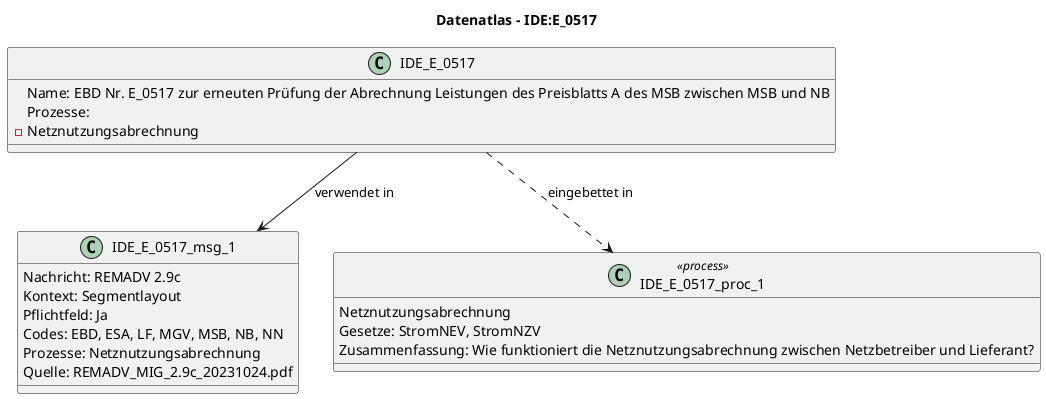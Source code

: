 @startuml
title Datenatlas – IDE:E_0517
class IDE_E_0517 {
  Name: EBD Nr. E_0517 zur erneuten Prüfung der Abrechnung Leistungen des Preisblatts A des MSB zwischen MSB und NB
  Prozesse:
    - Netznutzungsabrechnung
}
class IDE_E_0517_msg_1 {
  Nachricht: REMADV 2.9c
  Kontext: Segmentlayout
  Pflichtfeld: Ja
  Codes: EBD, ESA, LF, MGV, MSB, NB, NN
  Prozesse: Netznutzungsabrechnung
  Quelle: REMADV_MIG_2.9c_20231024.pdf
}
IDE_E_0517 --> IDE_E_0517_msg_1 : verwendet in
class IDE_E_0517_proc_1 <<process>> {
  Netznutzungsabrechnung
  Gesetze: StromNEV, StromNZV
  Zusammenfassung: Wie funktioniert die Netznutzungsabrechnung zwischen Netzbetreiber und Lieferant?
}
IDE_E_0517 ..> IDE_E_0517_proc_1 : eingebettet in
@enduml